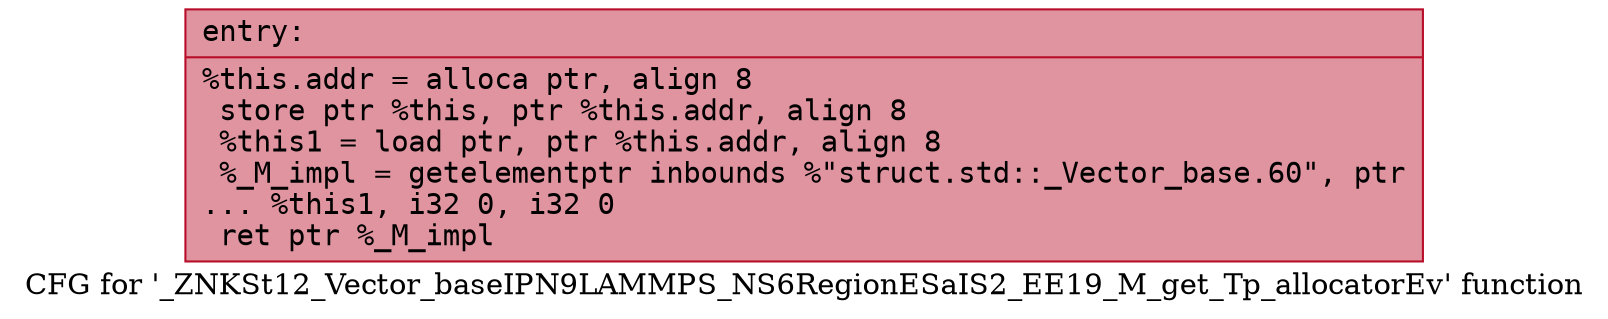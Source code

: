 digraph "CFG for '_ZNKSt12_Vector_baseIPN9LAMMPS_NS6RegionESaIS2_EE19_M_get_Tp_allocatorEv' function" {
	label="CFG for '_ZNKSt12_Vector_baseIPN9LAMMPS_NS6RegionESaIS2_EE19_M_get_Tp_allocatorEv' function";

	Node0x561837f8ef30 [shape=record,color="#b70d28ff", style=filled, fillcolor="#b70d2870" fontname="Courier",label="{entry:\l|  %this.addr = alloca ptr, align 8\l  store ptr %this, ptr %this.addr, align 8\l  %this1 = load ptr, ptr %this.addr, align 8\l  %_M_impl = getelementptr inbounds %\"struct.std::_Vector_base.60\", ptr\l... %this1, i32 0, i32 0\l  ret ptr %_M_impl\l}"];
}
